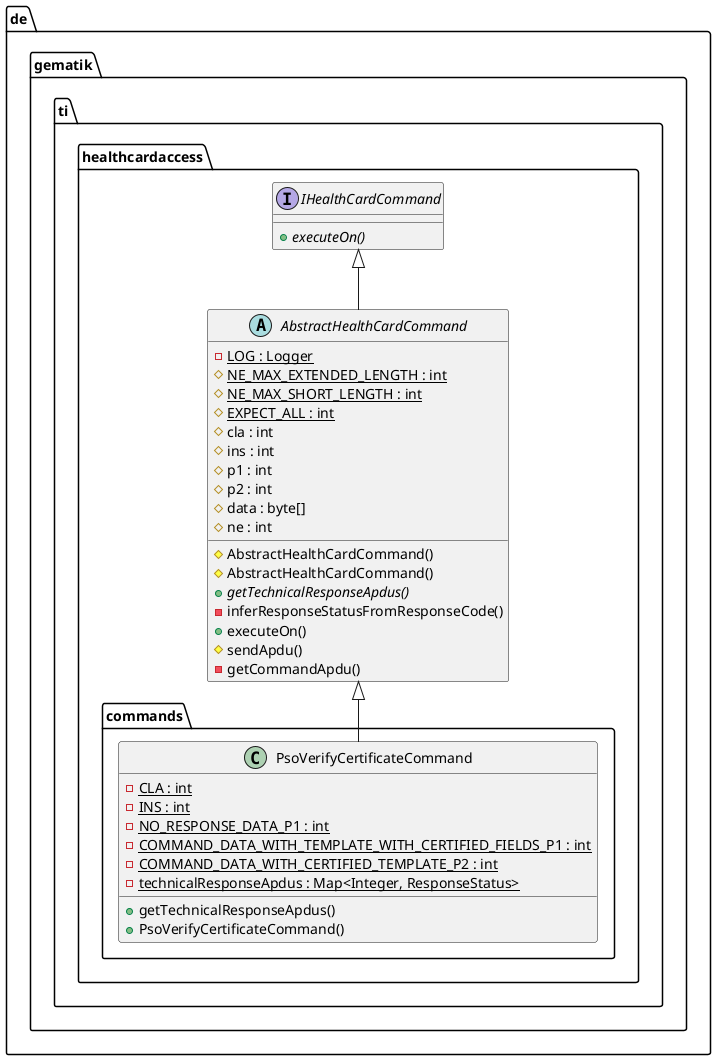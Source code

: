 @startuml

 package de.gematik.ti.healthcardaccess {
    interface IHealthCardCommand {
        {abstract} + executeOn()
    }
  }

 package de.gematik.ti.healthcardaccess {
    abstract class AbstractHealthCardCommand {
        {static} - LOG : Logger
        {static} # NE_MAX_EXTENDED_LENGTH : int
        {static} # NE_MAX_SHORT_LENGTH : int
        {static} # EXPECT_ALL : int
        # cla : int
        # ins : int
        # p1 : int
        # p2 : int
        # data : byte[]
        # ne : int
        # AbstractHealthCardCommand()
        # AbstractHealthCardCommand()
        {abstract} + getTechnicalResponseApdus()
        - inferResponseStatusFromResponseCode()
        + executeOn()
        # sendApdu()
        - getCommandApdu()
    }
  }

  package de.gematik.ti.healthcardaccess {
      package de.gematik.ti.healthcardaccess.commands {
        class PsoVerifyCertificateCommand {
            {static} - CLA : int
            {static} - INS : int
            {static} - NO_RESPONSE_DATA_P1 : int
            {static} - COMMAND_DATA_WITH_TEMPLATE_WITH_CERTIFIED_FIELDS_P1 : int
            {static} - COMMAND_DATA_WITH_CERTIFIED_TEMPLATE_P2 : int
            {static} - technicalResponseApdus : Map<Integer, ResponseStatus>
            + getTechnicalResponseApdus()
            + PsoVerifyCertificateCommand()
        }
      }
    }

  AbstractHealthCardCommand -up-|> IHealthCardCommand
  PsoVerifyCertificateCommand -up-|> AbstractHealthCardCommand

@enduml